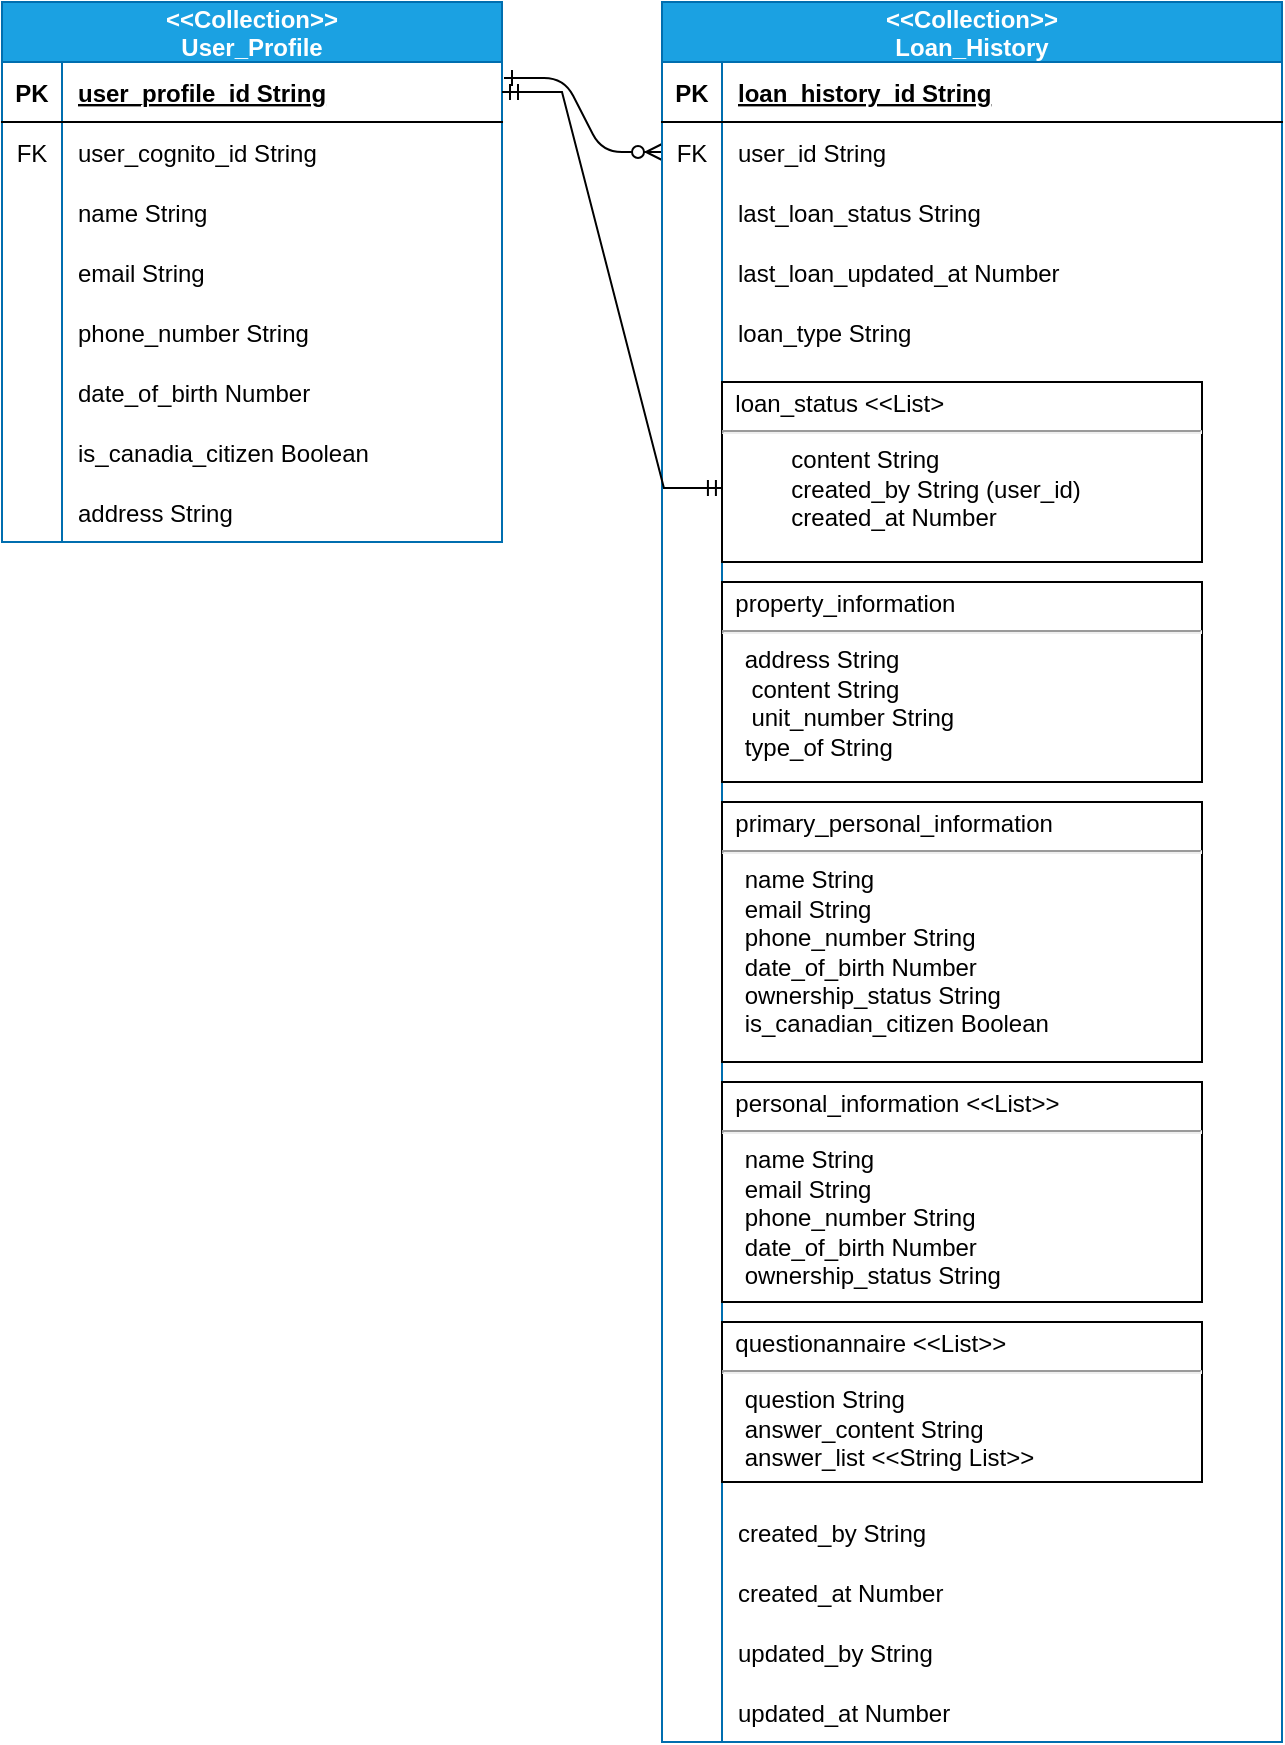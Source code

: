 <mxfile version="15.9.4" type="github" pages="2">
  <diagram id="R2lEEEUBdFMjLlhIrx00" name="Page-1">
    <mxGraphModel dx="812" dy="649" grid="1" gridSize="10" guides="1" tooltips="1" connect="1" arrows="1" fold="1" page="1" pageScale="1" pageWidth="850" pageHeight="1100" math="0" shadow="0" extFonts="Permanent Marker^https://fonts.googleapis.com/css?family=Permanent+Marker">
      <root>
        <mxCell id="0" />
        <mxCell id="1" parent="0" />
        <mxCell id="C-vyLk0tnHw3VtMMgP7b-1" value="" style="edgeStyle=entityRelationEdgeStyle;endArrow=ERzeroToMany;startArrow=ERone;endFill=1;startFill=0;exitX=1.004;exitY=0.267;exitDx=0;exitDy=0;exitPerimeter=0;" parent="1" source="C-vyLk0tnHw3VtMMgP7b-24" target="C-vyLk0tnHw3VtMMgP7b-6" edge="1">
          <mxGeometry width="100" height="100" relative="1" as="geometry">
            <mxPoint x="340" y="720" as="sourcePoint" />
            <mxPoint x="440" y="620" as="targetPoint" />
          </mxGeometry>
        </mxCell>
        <mxCell id="C-vyLk0tnHw3VtMMgP7b-2" value="&lt;&lt;Collection&gt;&gt;&#xa;Loan_History" style="shape=table;startSize=30;container=1;collapsible=1;childLayout=tableLayout;fixedRows=1;rowLines=0;fontStyle=1;align=center;resizeLast=1;fillColor=#1ba1e2;fontColor=#ffffff;strokeColor=#006EAF;" parent="1" vertex="1">
          <mxGeometry x="450" y="120" width="310" height="870" as="geometry" />
        </mxCell>
        <mxCell id="C-vyLk0tnHw3VtMMgP7b-3" value="" style="shape=partialRectangle;collapsible=0;dropTarget=0;pointerEvents=0;fillColor=none;points=[[0,0.5],[1,0.5]];portConstraint=eastwest;top=0;left=0;right=0;bottom=1;" parent="C-vyLk0tnHw3VtMMgP7b-2" vertex="1">
          <mxGeometry y="30" width="310" height="30" as="geometry" />
        </mxCell>
        <mxCell id="C-vyLk0tnHw3VtMMgP7b-4" value="PK" style="shape=partialRectangle;overflow=hidden;connectable=0;fillColor=none;top=0;left=0;bottom=0;right=0;fontStyle=1;" parent="C-vyLk0tnHw3VtMMgP7b-3" vertex="1">
          <mxGeometry width="30" height="30" as="geometry">
            <mxRectangle width="30" height="30" as="alternateBounds" />
          </mxGeometry>
        </mxCell>
        <mxCell id="C-vyLk0tnHw3VtMMgP7b-5" value="loan_history_id String" style="shape=partialRectangle;overflow=hidden;connectable=0;fillColor=none;top=0;left=0;bottom=0;right=0;align=left;spacingLeft=6;fontStyle=5;" parent="C-vyLk0tnHw3VtMMgP7b-3" vertex="1">
          <mxGeometry x="30" width="280" height="30" as="geometry">
            <mxRectangle width="280" height="30" as="alternateBounds" />
          </mxGeometry>
        </mxCell>
        <mxCell id="C-vyLk0tnHw3VtMMgP7b-6" value="" style="shape=partialRectangle;collapsible=0;dropTarget=0;pointerEvents=0;fillColor=none;points=[[0,0.5],[1,0.5]];portConstraint=eastwest;top=0;left=0;right=0;bottom=0;" parent="C-vyLk0tnHw3VtMMgP7b-2" vertex="1">
          <mxGeometry y="60" width="310" height="30" as="geometry" />
        </mxCell>
        <mxCell id="C-vyLk0tnHw3VtMMgP7b-7" value="FK" style="shape=partialRectangle;overflow=hidden;connectable=0;fillColor=none;top=0;left=0;bottom=0;right=0;" parent="C-vyLk0tnHw3VtMMgP7b-6" vertex="1">
          <mxGeometry width="30" height="30" as="geometry">
            <mxRectangle width="30" height="30" as="alternateBounds" />
          </mxGeometry>
        </mxCell>
        <mxCell id="C-vyLk0tnHw3VtMMgP7b-8" value="user_id String" style="shape=partialRectangle;overflow=hidden;connectable=0;fillColor=none;top=0;left=0;bottom=0;right=0;align=left;spacingLeft=6;" parent="C-vyLk0tnHw3VtMMgP7b-6" vertex="1">
          <mxGeometry x="30" width="280" height="30" as="geometry">
            <mxRectangle width="280" height="30" as="alternateBounds" />
          </mxGeometry>
        </mxCell>
        <mxCell id="C-vyLk0tnHw3VtMMgP7b-9" value="" style="shape=partialRectangle;collapsible=0;dropTarget=0;pointerEvents=0;fillColor=none;points=[[0,0.5],[1,0.5]];portConstraint=eastwest;top=0;left=0;right=0;bottom=0;" parent="C-vyLk0tnHw3VtMMgP7b-2" vertex="1">
          <mxGeometry y="90" width="310" height="30" as="geometry" />
        </mxCell>
        <mxCell id="C-vyLk0tnHw3VtMMgP7b-10" value="" style="shape=partialRectangle;overflow=hidden;connectable=0;fillColor=none;top=0;left=0;bottom=0;right=0;" parent="C-vyLk0tnHw3VtMMgP7b-9" vertex="1">
          <mxGeometry width="30" height="30" as="geometry">
            <mxRectangle width="30" height="30" as="alternateBounds" />
          </mxGeometry>
        </mxCell>
        <mxCell id="C-vyLk0tnHw3VtMMgP7b-11" value="last_loan_status String" style="shape=partialRectangle;overflow=hidden;connectable=0;fillColor=none;top=0;left=0;bottom=0;right=0;align=left;spacingLeft=6;" parent="C-vyLk0tnHw3VtMMgP7b-9" vertex="1">
          <mxGeometry x="30" width="280" height="30" as="geometry">
            <mxRectangle width="280" height="30" as="alternateBounds" />
          </mxGeometry>
        </mxCell>
        <mxCell id="CKPJ0LGCiPB58KEkotxL-28" value="" style="shape=partialRectangle;collapsible=0;dropTarget=0;pointerEvents=0;fillColor=none;points=[[0,0.5],[1,0.5]];portConstraint=eastwest;top=0;left=0;right=0;bottom=0;" vertex="1" parent="C-vyLk0tnHw3VtMMgP7b-2">
          <mxGeometry y="120" width="310" height="30" as="geometry" />
        </mxCell>
        <mxCell id="CKPJ0LGCiPB58KEkotxL-29" value="" style="shape=partialRectangle;overflow=hidden;connectable=0;fillColor=none;top=0;left=0;bottom=0;right=0;" vertex="1" parent="CKPJ0LGCiPB58KEkotxL-28">
          <mxGeometry width="30" height="30" as="geometry">
            <mxRectangle width="30" height="30" as="alternateBounds" />
          </mxGeometry>
        </mxCell>
        <mxCell id="CKPJ0LGCiPB58KEkotxL-30" value="last_loan_updated_at Number" style="shape=partialRectangle;overflow=hidden;connectable=0;fillColor=none;top=0;left=0;bottom=0;right=0;align=left;spacingLeft=6;" vertex="1" parent="CKPJ0LGCiPB58KEkotxL-28">
          <mxGeometry x="30" width="280" height="30" as="geometry">
            <mxRectangle width="280" height="30" as="alternateBounds" />
          </mxGeometry>
        </mxCell>
        <mxCell id="CKPJ0LGCiPB58KEkotxL-31" value="" style="shape=partialRectangle;collapsible=0;dropTarget=0;pointerEvents=0;fillColor=none;points=[[0,0.5],[1,0.5]];portConstraint=eastwest;top=0;left=0;right=0;bottom=0;" vertex="1" parent="C-vyLk0tnHw3VtMMgP7b-2">
          <mxGeometry y="150" width="310" height="30" as="geometry" />
        </mxCell>
        <mxCell id="CKPJ0LGCiPB58KEkotxL-32" value="" style="shape=partialRectangle;overflow=hidden;connectable=0;fillColor=none;top=0;left=0;bottom=0;right=0;" vertex="1" parent="CKPJ0LGCiPB58KEkotxL-31">
          <mxGeometry width="30" height="30" as="geometry">
            <mxRectangle width="30" height="30" as="alternateBounds" />
          </mxGeometry>
        </mxCell>
        <mxCell id="CKPJ0LGCiPB58KEkotxL-33" value="loan_type String" style="shape=partialRectangle;overflow=hidden;connectable=0;fillColor=none;top=0;left=0;bottom=0;right=0;align=left;spacingLeft=6;" vertex="1" parent="CKPJ0LGCiPB58KEkotxL-31">
          <mxGeometry x="30" width="280" height="30" as="geometry">
            <mxRectangle width="280" height="30" as="alternateBounds" />
          </mxGeometry>
        </mxCell>
        <mxCell id="CKPJ0LGCiPB58KEkotxL-114" value="" style="shape=partialRectangle;collapsible=0;dropTarget=0;pointerEvents=0;fillColor=none;points=[[0,0.5],[1,0.5]];portConstraint=eastwest;top=0;left=0;right=0;bottom=0;" vertex="1" parent="C-vyLk0tnHw3VtMMgP7b-2">
          <mxGeometry y="180" width="310" height="570" as="geometry" />
        </mxCell>
        <mxCell id="CKPJ0LGCiPB58KEkotxL-115" value="" style="shape=partialRectangle;overflow=hidden;connectable=0;fillColor=none;top=0;left=0;bottom=0;right=0;" vertex="1" parent="CKPJ0LGCiPB58KEkotxL-114">
          <mxGeometry width="30" height="570" as="geometry">
            <mxRectangle width="30" height="570" as="alternateBounds" />
          </mxGeometry>
        </mxCell>
        <mxCell id="CKPJ0LGCiPB58KEkotxL-116" value="" style="shape=partialRectangle;overflow=hidden;connectable=0;fillColor=none;top=0;left=0;bottom=0;right=0;align=left;spacingLeft=6;" vertex="1" parent="CKPJ0LGCiPB58KEkotxL-114">
          <mxGeometry x="30" width="280" height="570" as="geometry">
            <mxRectangle width="280" height="570" as="alternateBounds" />
          </mxGeometry>
        </mxCell>
        <mxCell id="CKPJ0LGCiPB58KEkotxL-117" value="" style="shape=partialRectangle;collapsible=0;dropTarget=0;pointerEvents=0;fillColor=none;points=[[0,0.5],[1,0.5]];portConstraint=eastwest;top=0;left=0;right=0;bottom=0;" vertex="1" parent="C-vyLk0tnHw3VtMMgP7b-2">
          <mxGeometry y="750" width="310" height="30" as="geometry" />
        </mxCell>
        <mxCell id="CKPJ0LGCiPB58KEkotxL-118" value="" style="shape=partialRectangle;overflow=hidden;connectable=0;fillColor=none;top=0;left=0;bottom=0;right=0;" vertex="1" parent="CKPJ0LGCiPB58KEkotxL-117">
          <mxGeometry width="30" height="30" as="geometry">
            <mxRectangle width="30" height="30" as="alternateBounds" />
          </mxGeometry>
        </mxCell>
        <mxCell id="CKPJ0LGCiPB58KEkotxL-119" value="created_by String" style="shape=partialRectangle;overflow=hidden;connectable=0;fillColor=none;top=0;left=0;bottom=0;right=0;align=left;spacingLeft=6;" vertex="1" parent="CKPJ0LGCiPB58KEkotxL-117">
          <mxGeometry x="30" width="280" height="30" as="geometry">
            <mxRectangle width="280" height="30" as="alternateBounds" />
          </mxGeometry>
        </mxCell>
        <mxCell id="CKPJ0LGCiPB58KEkotxL-120" value="" style="shape=partialRectangle;collapsible=0;dropTarget=0;pointerEvents=0;fillColor=none;points=[[0,0.5],[1,0.5]];portConstraint=eastwest;top=0;left=0;right=0;bottom=0;" vertex="1" parent="C-vyLk0tnHw3VtMMgP7b-2">
          <mxGeometry y="780" width="310" height="30" as="geometry" />
        </mxCell>
        <mxCell id="CKPJ0LGCiPB58KEkotxL-121" value="" style="shape=partialRectangle;overflow=hidden;connectable=0;fillColor=none;top=0;left=0;bottom=0;right=0;" vertex="1" parent="CKPJ0LGCiPB58KEkotxL-120">
          <mxGeometry width="30" height="30" as="geometry">
            <mxRectangle width="30" height="30" as="alternateBounds" />
          </mxGeometry>
        </mxCell>
        <mxCell id="CKPJ0LGCiPB58KEkotxL-122" value="created_at Number" style="shape=partialRectangle;overflow=hidden;connectable=0;fillColor=none;top=0;left=0;bottom=0;right=0;align=left;spacingLeft=6;" vertex="1" parent="CKPJ0LGCiPB58KEkotxL-120">
          <mxGeometry x="30" width="280" height="30" as="geometry">
            <mxRectangle width="280" height="30" as="alternateBounds" />
          </mxGeometry>
        </mxCell>
        <mxCell id="CKPJ0LGCiPB58KEkotxL-123" value="" style="shape=partialRectangle;collapsible=0;dropTarget=0;pointerEvents=0;fillColor=none;points=[[0,0.5],[1,0.5]];portConstraint=eastwest;top=0;left=0;right=0;bottom=0;" vertex="1" parent="C-vyLk0tnHw3VtMMgP7b-2">
          <mxGeometry y="810" width="310" height="30" as="geometry" />
        </mxCell>
        <mxCell id="CKPJ0LGCiPB58KEkotxL-124" value="" style="shape=partialRectangle;overflow=hidden;connectable=0;fillColor=none;top=0;left=0;bottom=0;right=0;" vertex="1" parent="CKPJ0LGCiPB58KEkotxL-123">
          <mxGeometry width="30" height="30" as="geometry">
            <mxRectangle width="30" height="30" as="alternateBounds" />
          </mxGeometry>
        </mxCell>
        <mxCell id="CKPJ0LGCiPB58KEkotxL-125" value="updated_by String" style="shape=partialRectangle;overflow=hidden;connectable=0;fillColor=none;top=0;left=0;bottom=0;right=0;align=left;spacingLeft=6;" vertex="1" parent="CKPJ0LGCiPB58KEkotxL-123">
          <mxGeometry x="30" width="280" height="30" as="geometry">
            <mxRectangle width="280" height="30" as="alternateBounds" />
          </mxGeometry>
        </mxCell>
        <mxCell id="CKPJ0LGCiPB58KEkotxL-126" value="" style="shape=partialRectangle;collapsible=0;dropTarget=0;pointerEvents=0;fillColor=none;points=[[0,0.5],[1,0.5]];portConstraint=eastwest;top=0;left=0;right=0;bottom=0;" vertex="1" parent="C-vyLk0tnHw3VtMMgP7b-2">
          <mxGeometry y="840" width="310" height="30" as="geometry" />
        </mxCell>
        <mxCell id="CKPJ0LGCiPB58KEkotxL-127" value="" style="shape=partialRectangle;overflow=hidden;connectable=0;fillColor=none;top=0;left=0;bottom=0;right=0;" vertex="1" parent="CKPJ0LGCiPB58KEkotxL-126">
          <mxGeometry width="30" height="30" as="geometry">
            <mxRectangle width="30" height="30" as="alternateBounds" />
          </mxGeometry>
        </mxCell>
        <mxCell id="CKPJ0LGCiPB58KEkotxL-128" value="updated_at Number" style="shape=partialRectangle;overflow=hidden;connectable=0;fillColor=none;top=0;left=0;bottom=0;right=0;align=left;spacingLeft=6;" vertex="1" parent="CKPJ0LGCiPB58KEkotxL-126">
          <mxGeometry x="30" width="280" height="30" as="geometry">
            <mxRectangle width="280" height="30" as="alternateBounds" />
          </mxGeometry>
        </mxCell>
        <mxCell id="C-vyLk0tnHw3VtMMgP7b-23" value="&lt;&lt;Collection&gt;&gt;&#xa;User_Profile" style="shape=table;startSize=30;container=1;collapsible=1;childLayout=tableLayout;fixedRows=1;rowLines=0;fontStyle=1;align=center;resizeLast=1;fillColor=#1ba1e2;fontColor=#ffffff;strokeColor=#006EAF;" parent="1" vertex="1">
          <mxGeometry x="120" y="120" width="250" height="270" as="geometry">
            <mxRectangle x="120" y="120" width="120" height="30" as="alternateBounds" />
          </mxGeometry>
        </mxCell>
        <mxCell id="C-vyLk0tnHw3VtMMgP7b-24" value="" style="shape=partialRectangle;collapsible=0;dropTarget=0;pointerEvents=0;fillColor=none;points=[[0,0.5],[1,0.5]];portConstraint=eastwest;top=0;left=0;right=0;bottom=1;" parent="C-vyLk0tnHw3VtMMgP7b-23" vertex="1">
          <mxGeometry y="30" width="250" height="30" as="geometry" />
        </mxCell>
        <mxCell id="C-vyLk0tnHw3VtMMgP7b-25" value="PK" style="shape=partialRectangle;overflow=hidden;connectable=0;fillColor=none;top=0;left=0;bottom=0;right=0;fontStyle=1;" parent="C-vyLk0tnHw3VtMMgP7b-24" vertex="1">
          <mxGeometry width="30" height="30" as="geometry">
            <mxRectangle width="30" height="30" as="alternateBounds" />
          </mxGeometry>
        </mxCell>
        <mxCell id="C-vyLk0tnHw3VtMMgP7b-26" value="user_profile_id String" style="shape=partialRectangle;overflow=hidden;connectable=0;fillColor=none;top=0;left=0;bottom=0;right=0;align=left;spacingLeft=6;fontStyle=5;" parent="C-vyLk0tnHw3VtMMgP7b-24" vertex="1">
          <mxGeometry x="30" width="220" height="30" as="geometry">
            <mxRectangle width="220" height="30" as="alternateBounds" />
          </mxGeometry>
        </mxCell>
        <mxCell id="C-vyLk0tnHw3VtMMgP7b-27" value="" style="shape=partialRectangle;collapsible=0;dropTarget=0;pointerEvents=0;fillColor=none;points=[[0,0.5],[1,0.5]];portConstraint=eastwest;top=0;left=0;right=0;bottom=0;" parent="C-vyLk0tnHw3VtMMgP7b-23" vertex="1">
          <mxGeometry y="60" width="250" height="30" as="geometry" />
        </mxCell>
        <mxCell id="C-vyLk0tnHw3VtMMgP7b-28" value="FK" style="shape=partialRectangle;overflow=hidden;connectable=0;fillColor=none;top=0;left=0;bottom=0;right=0;" parent="C-vyLk0tnHw3VtMMgP7b-27" vertex="1">
          <mxGeometry width="30" height="30" as="geometry">
            <mxRectangle width="30" height="30" as="alternateBounds" />
          </mxGeometry>
        </mxCell>
        <mxCell id="C-vyLk0tnHw3VtMMgP7b-29" value="user_cognito_id String" style="shape=partialRectangle;overflow=hidden;connectable=0;fillColor=none;top=0;left=0;bottom=0;right=0;align=left;spacingLeft=6;" parent="C-vyLk0tnHw3VtMMgP7b-27" vertex="1">
          <mxGeometry x="30" width="220" height="30" as="geometry">
            <mxRectangle width="220" height="30" as="alternateBounds" />
          </mxGeometry>
        </mxCell>
        <mxCell id="CKPJ0LGCiPB58KEkotxL-7" value="" style="shape=partialRectangle;collapsible=0;dropTarget=0;pointerEvents=0;fillColor=none;points=[[0,0.5],[1,0.5]];portConstraint=eastwest;top=0;left=0;right=0;bottom=0;" vertex="1" parent="C-vyLk0tnHw3VtMMgP7b-23">
          <mxGeometry y="90" width="250" height="30" as="geometry" />
        </mxCell>
        <mxCell id="CKPJ0LGCiPB58KEkotxL-8" value="" style="shape=partialRectangle;overflow=hidden;connectable=0;fillColor=none;top=0;left=0;bottom=0;right=0;" vertex="1" parent="CKPJ0LGCiPB58KEkotxL-7">
          <mxGeometry width="30" height="30" as="geometry">
            <mxRectangle width="30" height="30" as="alternateBounds" />
          </mxGeometry>
        </mxCell>
        <mxCell id="CKPJ0LGCiPB58KEkotxL-9" value="name String" style="shape=partialRectangle;overflow=hidden;connectable=0;fillColor=none;top=0;left=0;bottom=0;right=0;align=left;spacingLeft=6;" vertex="1" parent="CKPJ0LGCiPB58KEkotxL-7">
          <mxGeometry x="30" width="220" height="30" as="geometry">
            <mxRectangle width="220" height="30" as="alternateBounds" />
          </mxGeometry>
        </mxCell>
        <mxCell id="CKPJ0LGCiPB58KEkotxL-10" value="" style="shape=partialRectangle;collapsible=0;dropTarget=0;pointerEvents=0;fillColor=none;points=[[0,0.5],[1,0.5]];portConstraint=eastwest;top=0;left=0;right=0;bottom=0;" vertex="1" parent="C-vyLk0tnHw3VtMMgP7b-23">
          <mxGeometry y="120" width="250" height="30" as="geometry" />
        </mxCell>
        <mxCell id="CKPJ0LGCiPB58KEkotxL-11" value="" style="shape=partialRectangle;overflow=hidden;connectable=0;fillColor=none;top=0;left=0;bottom=0;right=0;" vertex="1" parent="CKPJ0LGCiPB58KEkotxL-10">
          <mxGeometry width="30" height="30" as="geometry">
            <mxRectangle width="30" height="30" as="alternateBounds" />
          </mxGeometry>
        </mxCell>
        <mxCell id="CKPJ0LGCiPB58KEkotxL-12" value="email String" style="shape=partialRectangle;overflow=hidden;connectable=0;fillColor=none;top=0;left=0;bottom=0;right=0;align=left;spacingLeft=6;" vertex="1" parent="CKPJ0LGCiPB58KEkotxL-10">
          <mxGeometry x="30" width="220" height="30" as="geometry">
            <mxRectangle width="220" height="30" as="alternateBounds" />
          </mxGeometry>
        </mxCell>
        <mxCell id="CKPJ0LGCiPB58KEkotxL-13" value="" style="shape=partialRectangle;collapsible=0;dropTarget=0;pointerEvents=0;fillColor=none;points=[[0,0.5],[1,0.5]];portConstraint=eastwest;top=0;left=0;right=0;bottom=0;" vertex="1" parent="C-vyLk0tnHw3VtMMgP7b-23">
          <mxGeometry y="150" width="250" height="30" as="geometry" />
        </mxCell>
        <mxCell id="CKPJ0LGCiPB58KEkotxL-14" value="" style="shape=partialRectangle;overflow=hidden;connectable=0;fillColor=none;top=0;left=0;bottom=0;right=0;" vertex="1" parent="CKPJ0LGCiPB58KEkotxL-13">
          <mxGeometry width="30" height="30" as="geometry">
            <mxRectangle width="30" height="30" as="alternateBounds" />
          </mxGeometry>
        </mxCell>
        <mxCell id="CKPJ0LGCiPB58KEkotxL-15" value="phone_number String" style="shape=partialRectangle;overflow=hidden;connectable=0;fillColor=none;top=0;left=0;bottom=0;right=0;align=left;spacingLeft=6;" vertex="1" parent="CKPJ0LGCiPB58KEkotxL-13">
          <mxGeometry x="30" width="220" height="30" as="geometry">
            <mxRectangle width="220" height="30" as="alternateBounds" />
          </mxGeometry>
        </mxCell>
        <mxCell id="CKPJ0LGCiPB58KEkotxL-16" value="" style="shape=partialRectangle;collapsible=0;dropTarget=0;pointerEvents=0;fillColor=none;points=[[0,0.5],[1,0.5]];portConstraint=eastwest;top=0;left=0;right=0;bottom=0;" vertex="1" parent="C-vyLk0tnHw3VtMMgP7b-23">
          <mxGeometry y="180" width="250" height="30" as="geometry" />
        </mxCell>
        <mxCell id="CKPJ0LGCiPB58KEkotxL-17" value="" style="shape=partialRectangle;overflow=hidden;connectable=0;fillColor=none;top=0;left=0;bottom=0;right=0;" vertex="1" parent="CKPJ0LGCiPB58KEkotxL-16">
          <mxGeometry width="30" height="30" as="geometry">
            <mxRectangle width="30" height="30" as="alternateBounds" />
          </mxGeometry>
        </mxCell>
        <mxCell id="CKPJ0LGCiPB58KEkotxL-18" value="date_of_birth Number" style="shape=partialRectangle;overflow=hidden;connectable=0;fillColor=none;top=0;left=0;bottom=0;right=0;align=left;spacingLeft=6;" vertex="1" parent="CKPJ0LGCiPB58KEkotxL-16">
          <mxGeometry x="30" width="220" height="30" as="geometry">
            <mxRectangle width="220" height="30" as="alternateBounds" />
          </mxGeometry>
        </mxCell>
        <mxCell id="CKPJ0LGCiPB58KEkotxL-19" value="" style="shape=partialRectangle;collapsible=0;dropTarget=0;pointerEvents=0;fillColor=none;points=[[0,0.5],[1,0.5]];portConstraint=eastwest;top=0;left=0;right=0;bottom=0;" vertex="1" parent="C-vyLk0tnHw3VtMMgP7b-23">
          <mxGeometry y="210" width="250" height="30" as="geometry" />
        </mxCell>
        <mxCell id="CKPJ0LGCiPB58KEkotxL-20" value="" style="shape=partialRectangle;overflow=hidden;connectable=0;fillColor=none;top=0;left=0;bottom=0;right=0;" vertex="1" parent="CKPJ0LGCiPB58KEkotxL-19">
          <mxGeometry width="30" height="30" as="geometry">
            <mxRectangle width="30" height="30" as="alternateBounds" />
          </mxGeometry>
        </mxCell>
        <mxCell id="CKPJ0LGCiPB58KEkotxL-21" value="is_canadia_citizen Boolean" style="shape=partialRectangle;overflow=hidden;connectable=0;fillColor=none;top=0;left=0;bottom=0;right=0;align=left;spacingLeft=6;" vertex="1" parent="CKPJ0LGCiPB58KEkotxL-19">
          <mxGeometry x="30" width="220" height="30" as="geometry">
            <mxRectangle width="220" height="30" as="alternateBounds" />
          </mxGeometry>
        </mxCell>
        <mxCell id="CKPJ0LGCiPB58KEkotxL-22" value="" style="shape=partialRectangle;collapsible=0;dropTarget=0;pointerEvents=0;fillColor=none;points=[[0,0.5],[1,0.5]];portConstraint=eastwest;top=0;left=0;right=0;bottom=0;" vertex="1" parent="C-vyLk0tnHw3VtMMgP7b-23">
          <mxGeometry y="240" width="250" height="30" as="geometry" />
        </mxCell>
        <mxCell id="CKPJ0LGCiPB58KEkotxL-23" value="" style="shape=partialRectangle;overflow=hidden;connectable=0;fillColor=none;top=0;left=0;bottom=0;right=0;" vertex="1" parent="CKPJ0LGCiPB58KEkotxL-22">
          <mxGeometry width="30" height="30" as="geometry">
            <mxRectangle width="30" height="30" as="alternateBounds" />
          </mxGeometry>
        </mxCell>
        <mxCell id="CKPJ0LGCiPB58KEkotxL-24" value="address String" style="shape=partialRectangle;overflow=hidden;connectable=0;fillColor=none;top=0;left=0;bottom=0;right=0;align=left;spacingLeft=6;" vertex="1" parent="CKPJ0LGCiPB58KEkotxL-22">
          <mxGeometry x="30" width="220" height="30" as="geometry">
            <mxRectangle width="220" height="30" as="alternateBounds" />
          </mxGeometry>
        </mxCell>
        <mxCell id="CKPJ0LGCiPB58KEkotxL-65" value="" style="edgeStyle=entityRelationEdgeStyle;fontSize=12;html=1;endArrow=ERmandOne;startArrow=ERmandOne;rounded=0;exitX=1;exitY=0.5;exitDx=0;exitDy=0;entryX=0.004;entryY=0.589;entryDx=0;entryDy=0;entryPerimeter=0;" edge="1" parent="1" source="C-vyLk0tnHw3VtMMgP7b-24" target="CKPJ0LGCiPB58KEkotxL-81">
          <mxGeometry width="100" height="100" relative="1" as="geometry">
            <mxPoint x="410" y="340" as="sourcePoint" />
            <mxPoint x="480" y="380" as="targetPoint" />
          </mxGeometry>
        </mxCell>
        <mxCell id="CKPJ0LGCiPB58KEkotxL-81" value="&lt;p style=&quot;margin: 4px 0px 0px&quot;&gt;&amp;nbsp; loan_status &amp;lt;&amp;lt;List&amp;gt;&lt;/p&gt;&lt;hr&gt;&lt;p style=&quot;margin: 0px ; margin-left: 8px&quot;&gt;&amp;nbsp; &amp;nbsp; &amp;nbsp; &amp;nbsp; content String&lt;br&gt;&amp;nbsp; &amp;nbsp; &amp;nbsp; &amp;nbsp; created_by String (user_id)&lt;br&gt;&amp;nbsp; &amp;nbsp; &amp;nbsp; &amp;nbsp; created_at Number&lt;/p&gt;" style="verticalAlign=top;align=left;overflow=fill;fontSize=12;fontFamily=Helvetica;html=1;" vertex="1" parent="1">
          <mxGeometry x="480" y="310" width="240" height="90" as="geometry" />
        </mxCell>
        <mxCell id="CKPJ0LGCiPB58KEkotxL-82" value="&lt;p style=&quot;margin: 4px 0px 0px&quot;&gt;&amp;nbsp; property_information&lt;/p&gt;&lt;hr&gt;&lt;p style=&quot;margin: 0px ; margin-left: 8px&quot;&gt;&lt;span style=&quot;white-space: pre&quot;&gt;	&lt;/span&gt;address String&lt;br&gt;&lt;span style=&quot;white-space: pre&quot;&gt;	&lt;span style=&quot;white-space: pre&quot;&gt;	&lt;/span&gt;&lt;/span&gt;content String&lt;/p&gt;&lt;p style=&quot;margin: 0px ; margin-left: 8px&quot;&gt;&lt;span style=&quot;white-space: pre&quot;&gt;	&lt;/span&gt;&lt;span style=&quot;white-space: pre&quot;&gt;	&lt;/span&gt;unit_number String&lt;br&gt;&lt;span style=&quot;white-space: pre&quot;&gt;	&lt;/span&gt;type_of String&lt;/p&gt;" style="verticalAlign=top;align=left;overflow=fill;fontSize=12;fontFamily=Helvetica;html=1;" vertex="1" parent="1">
          <mxGeometry x="480" y="410" width="240" height="100" as="geometry" />
        </mxCell>
        <mxCell id="CKPJ0LGCiPB58KEkotxL-103" value="&lt;p style=&quot;margin: 4px 0px 0px&quot;&gt;&amp;nbsp; primary_personal_information&lt;/p&gt;&lt;hr&gt;&lt;p style=&quot;margin: 0px ; margin-left: 8px&quot;&gt;&lt;span style=&quot;white-space: pre&quot;&gt;	&lt;/span&gt;name String&lt;br&gt;&lt;span style=&quot;white-space: pre&quot;&gt;	&lt;/span&gt;&lt;span style=&quot;white-space: pre&quot;&gt;email &lt;/span&gt;String&lt;/p&gt;&lt;p style=&quot;margin: 0px ; margin-left: 8px&quot;&gt;&lt;span style=&quot;white-space: pre&quot;&gt;	&lt;/span&gt;phone_number String&lt;br&gt;&lt;span style=&quot;white-space: pre&quot;&gt;	&lt;/span&gt;date_of_birth Number&lt;/p&gt;&lt;p style=&quot;margin: 0px ; margin-left: 8px&quot;&gt;&lt;span style=&quot;white-space: pre&quot;&gt;	&lt;/span&gt;ownership_status String&lt;br&gt;&lt;/p&gt;&lt;p style=&quot;margin: 0px ; margin-left: 8px&quot;&gt;&lt;span style=&quot;white-space: pre&quot;&gt;	&lt;/span&gt;is_canadian_citizen Boolean&lt;br&gt;&lt;/p&gt;" style="verticalAlign=top;align=left;overflow=fill;fontSize=12;fontFamily=Helvetica;html=1;" vertex="1" parent="1">
          <mxGeometry x="480" y="520" width="240" height="130" as="geometry" />
        </mxCell>
        <mxCell id="CKPJ0LGCiPB58KEkotxL-104" value="&lt;p style=&quot;margin: 4px 0px 0px&quot;&gt;&amp;nbsp; personal_information &amp;lt;&amp;lt;List&amp;gt;&amp;gt;&lt;/p&gt;&lt;hr&gt;&lt;p style=&quot;margin: 0px ; margin-left: 8px&quot;&gt;&lt;span style=&quot;white-space: pre&quot;&gt;	&lt;/span&gt;name String&lt;br&gt;&lt;span style=&quot;white-space: pre&quot;&gt;	&lt;/span&gt;&lt;span style=&quot;white-space: pre&quot;&gt;email &lt;/span&gt;String&lt;/p&gt;&lt;p style=&quot;margin: 0px ; margin-left: 8px&quot;&gt;&lt;span style=&quot;white-space: pre&quot;&gt;	&lt;/span&gt;phone_number String&lt;br&gt;&lt;span style=&quot;white-space: pre&quot;&gt;	&lt;/span&gt;date_of_birth Number&lt;/p&gt;&lt;p style=&quot;margin: 0px ; margin-left: 8px&quot;&gt;&lt;span style=&quot;white-space: pre&quot;&gt;	&lt;/span&gt;ownership_status String&lt;br&gt;&lt;/p&gt;&lt;p style=&quot;margin: 0px ; margin-left: 8px&quot;&gt;&lt;span style=&quot;white-space: pre&quot;&gt;	&lt;/span&gt;&lt;br&gt;&lt;/p&gt;" style="verticalAlign=top;align=left;overflow=fill;fontSize=12;fontFamily=Helvetica;html=1;" vertex="1" parent="1">
          <mxGeometry x="480" y="660" width="240" height="110" as="geometry" />
        </mxCell>
        <mxCell id="CKPJ0LGCiPB58KEkotxL-105" value="&lt;p style=&quot;margin: 4px 0px 0px&quot;&gt;&amp;nbsp; questionannaire &amp;lt;&amp;lt;List&amp;gt;&amp;gt;&lt;/p&gt;&lt;hr&gt;&lt;p style=&quot;margin: 0px ; margin-left: 8px&quot;&gt;&lt;span style=&quot;white-space: pre&quot;&gt;	&lt;/span&gt;question String&lt;br&gt;&lt;span style=&quot;white-space: pre&quot;&gt;	&lt;/span&gt;&lt;span style=&quot;white-space: pre&quot;&gt;answer_content &lt;/span&gt;String&lt;/p&gt;&lt;p style=&quot;margin: 0px ; margin-left: 8px&quot;&gt;&lt;span style=&quot;white-space: pre&quot;&gt;	&lt;/span&gt;answer_list &amp;lt;&amp;lt;String List&amp;gt;&amp;gt;&lt;br&gt;&lt;span style=&quot;white-space: pre&quot;&gt;	&lt;/span&gt;&lt;/p&gt;&lt;p style=&quot;margin: 0px ; margin-left: 8px&quot;&gt;&lt;span style=&quot;white-space: pre&quot;&gt;	&lt;/span&gt;&lt;br&gt;&lt;/p&gt;" style="verticalAlign=top;align=left;overflow=fill;fontSize=12;fontFamily=Helvetica;html=1;" vertex="1" parent="1">
          <mxGeometry x="480" y="780" width="240" height="80" as="geometry" />
        </mxCell>
      </root>
    </mxGraphModel>
  </diagram>
  <diagram id="TD9sv6sZEVlAV1LQbLiX" name="Page-2">
    <mxGraphModel dx="690" dy="609" grid="1" gridSize="10" guides="1" tooltips="1" connect="1" arrows="1" fold="1" page="1" pageScale="1" pageWidth="850" pageHeight="1100" math="0" shadow="0">
      <root>
        <mxCell id="DjGyeZuIsNWlc5UtQqwo-0" />
        <mxCell id="DjGyeZuIsNWlc5UtQqwo-1" parent="DjGyeZuIsNWlc5UtQqwo-0" />
        <mxCell id="DjGyeZuIsNWlc5UtQqwo-2" value="List" style="swimlane;fontStyle=0;childLayout=stackLayout;horizontal=1;startSize=30;horizontalStack=0;resizeParent=1;resizeParentMax=0;resizeLast=0;collapsible=1;marginBottom=0;" vertex="1" parent="DjGyeZuIsNWlc5UtQqwo-1">
          <mxGeometry x="70" y="160" width="140" height="150" as="geometry" />
        </mxCell>
        <mxCell id="DjGyeZuIsNWlc5UtQqwo-3" value="Item 1" style="text;strokeColor=none;fillColor=none;align=left;verticalAlign=middle;spacingLeft=4;spacingRight=4;overflow=hidden;points=[[0,0.5],[1,0.5]];portConstraint=eastwest;rotatable=0;" vertex="1" parent="DjGyeZuIsNWlc5UtQqwo-2">
          <mxGeometry y="30" width="140" height="30" as="geometry" />
        </mxCell>
        <mxCell id="DjGyeZuIsNWlc5UtQqwo-4" value="Item 2" style="text;strokeColor=none;fillColor=none;align=left;verticalAlign=middle;spacingLeft=4;spacingRight=4;overflow=hidden;points=[[0,0.5],[1,0.5]];portConstraint=eastwest;rotatable=0;" vertex="1" parent="DjGyeZuIsNWlc5UtQqwo-2">
          <mxGeometry y="60" width="140" height="30" as="geometry" />
        </mxCell>
        <mxCell id="DjGyeZuIsNWlc5UtQqwo-8" value="Item 2" style="text;strokeColor=none;fillColor=none;align=left;verticalAlign=middle;spacingLeft=4;spacingRight=4;overflow=hidden;points=[[0,0.5],[1,0.5]];portConstraint=eastwest;rotatable=0;" vertex="1" parent="DjGyeZuIsNWlc5UtQqwo-2">
          <mxGeometry y="90" width="140" height="30" as="geometry" />
        </mxCell>
        <mxCell id="DjGyeZuIsNWlc5UtQqwo-9" value="Item 2" style="text;strokeColor=none;fillColor=none;align=left;verticalAlign=middle;spacingLeft=4;spacingRight=4;overflow=hidden;points=[[0,0.5],[1,0.5]];portConstraint=eastwest;rotatable=0;" vertex="1" parent="DjGyeZuIsNWlc5UtQqwo-2">
          <mxGeometry y="120" width="140" height="30" as="geometry" />
        </mxCell>
      </root>
    </mxGraphModel>
  </diagram>
</mxfile>
